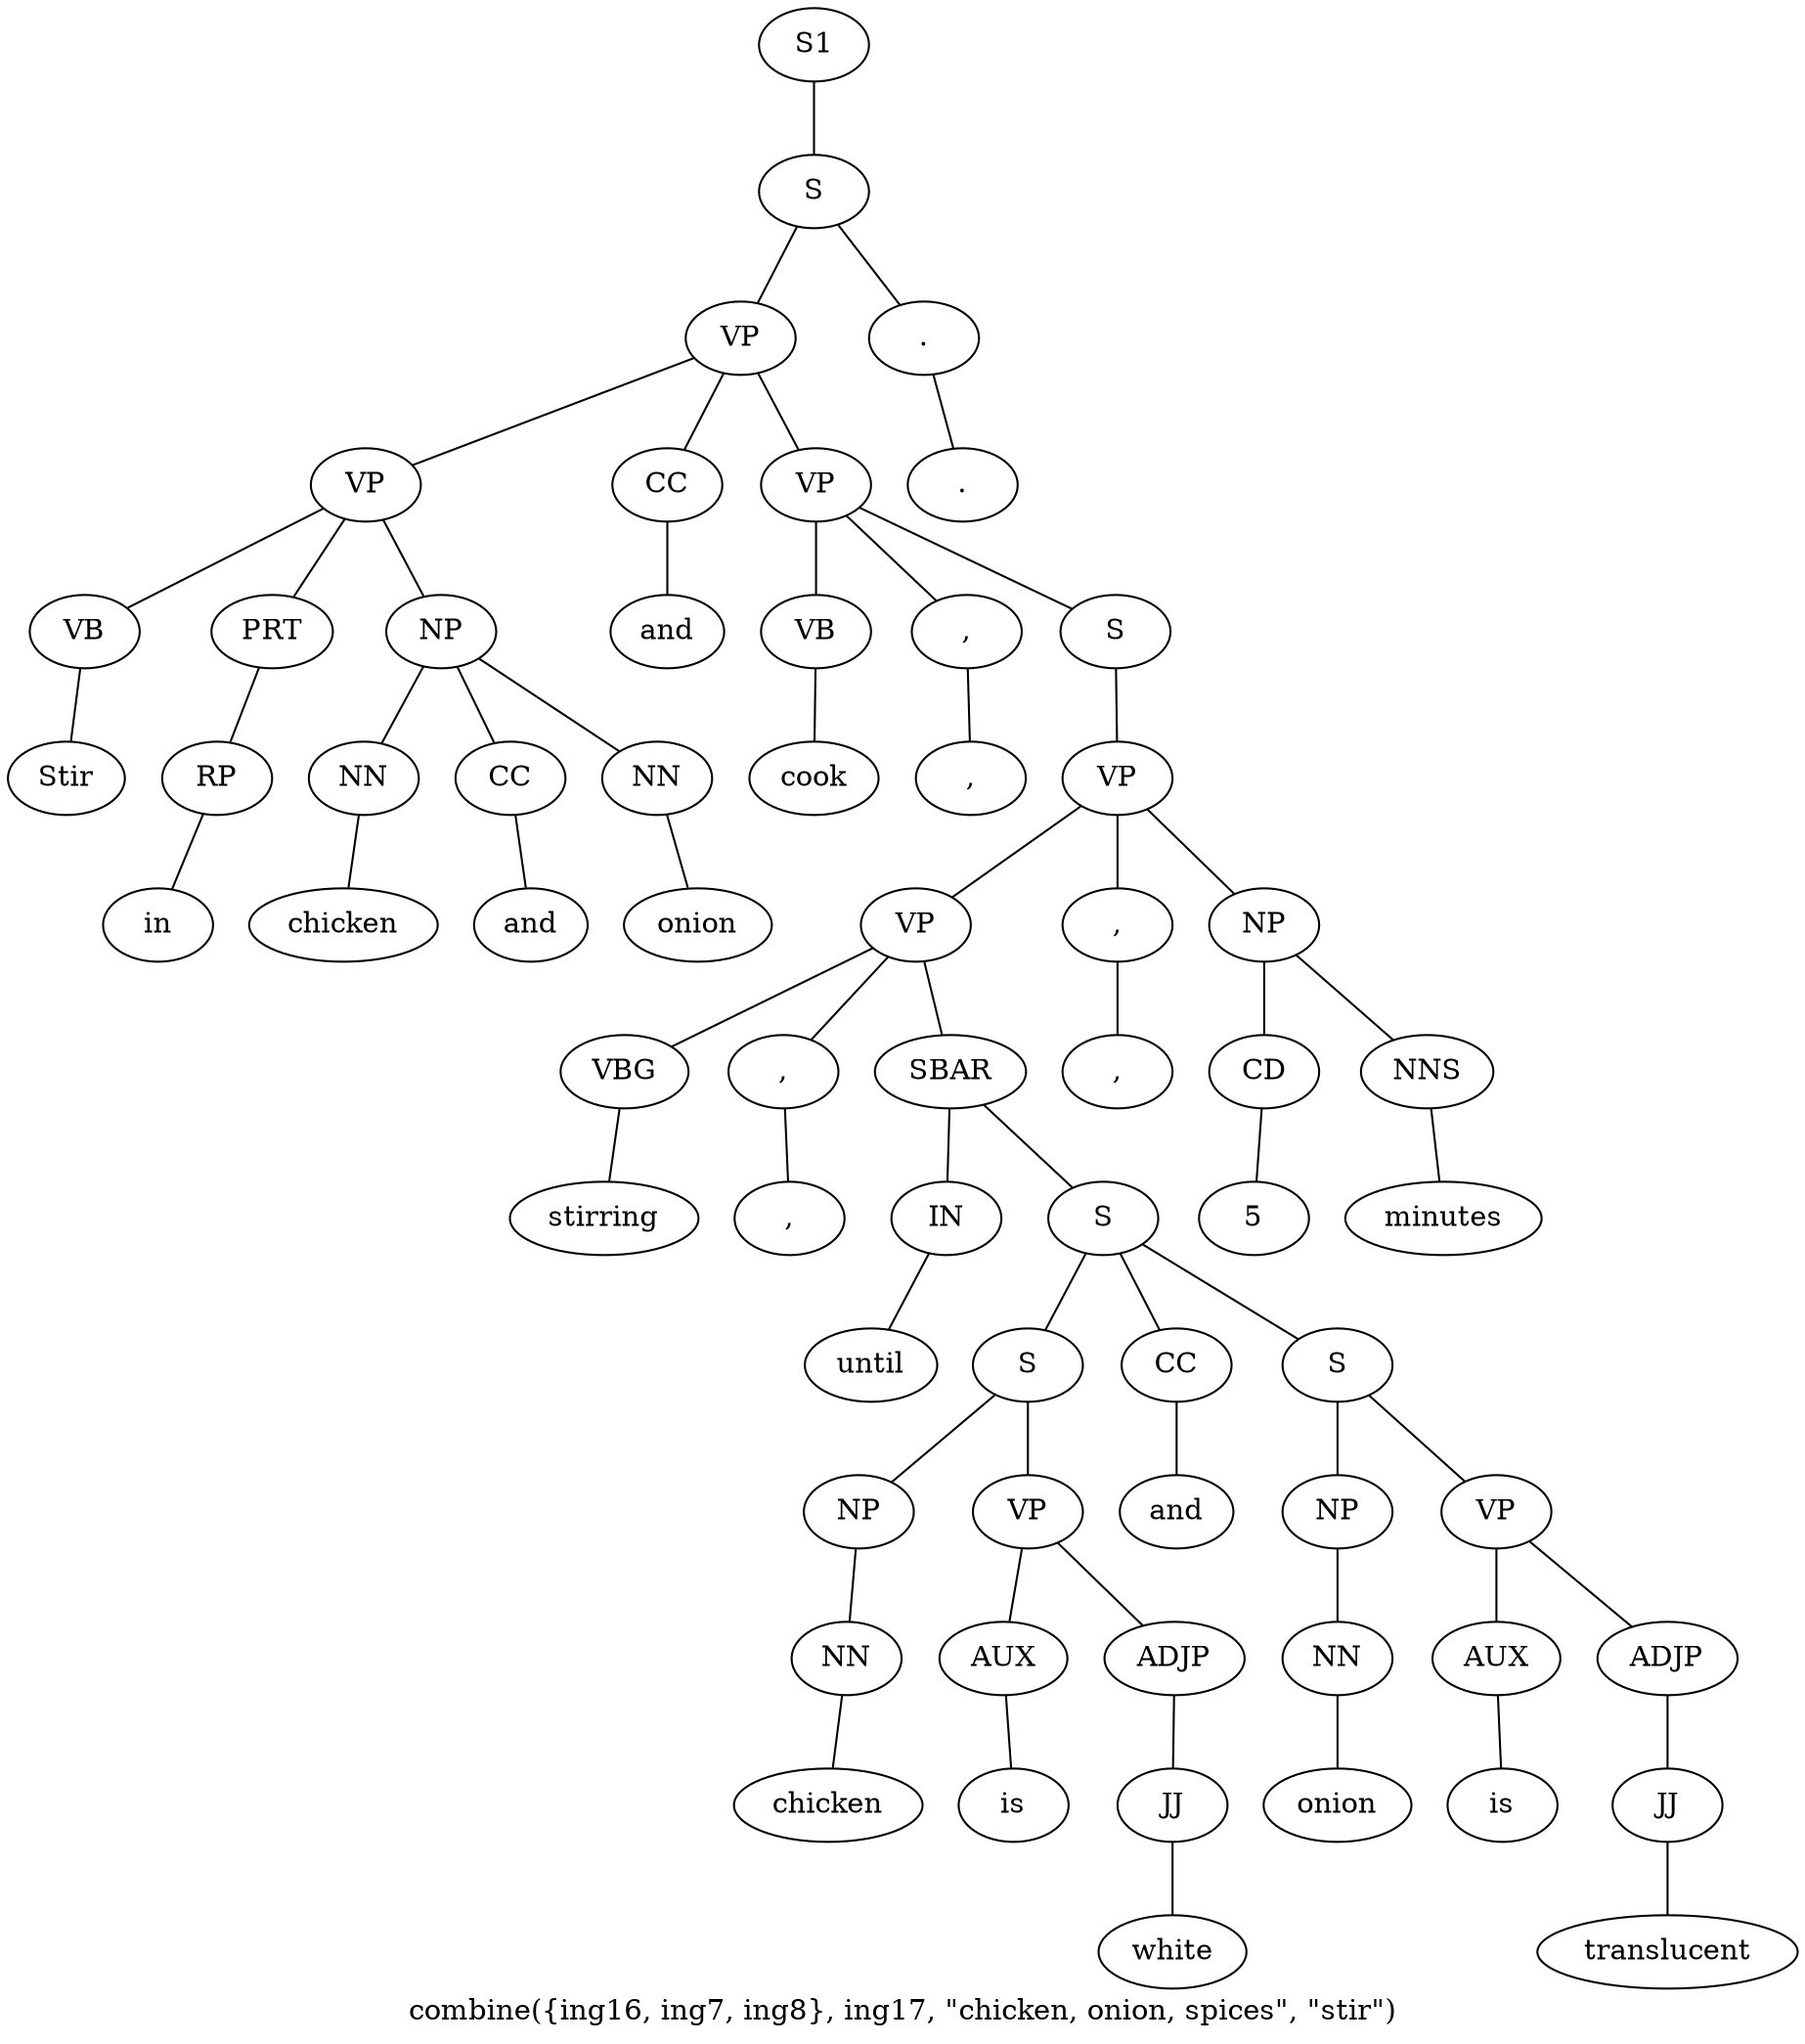 graph SyntaxGraph {
	label = "combine({ing16, ing7, ing8}, ing17, \"chicken, onion, spices\", \"stir\")";
	Node0 [label="S1"];
	Node1 [label="S"];
	Node2 [label="VP"];
	Node3 [label="VP"];
	Node4 [label="VB"];
	Node5 [label="Stir"];
	Node6 [label="PRT"];
	Node7 [label="RP"];
	Node8 [label="in"];
	Node9 [label="NP"];
	Node10 [label="NN"];
	Node11 [label="chicken"];
	Node12 [label="CC"];
	Node13 [label="and"];
	Node14 [label="NN"];
	Node15 [label="onion"];
	Node16 [label="CC"];
	Node17 [label="and"];
	Node18 [label="VP"];
	Node19 [label="VB"];
	Node20 [label="cook"];
	Node21 [label=","];
	Node22 [label=","];
	Node23 [label="S"];
	Node24 [label="VP"];
	Node25 [label="VP"];
	Node26 [label="VBG"];
	Node27 [label="stirring"];
	Node28 [label=","];
	Node29 [label=","];
	Node30 [label="SBAR"];
	Node31 [label="IN"];
	Node32 [label="until"];
	Node33 [label="S"];
	Node34 [label="S"];
	Node35 [label="NP"];
	Node36 [label="NN"];
	Node37 [label="chicken"];
	Node38 [label="VP"];
	Node39 [label="AUX"];
	Node40 [label="is"];
	Node41 [label="ADJP"];
	Node42 [label="JJ"];
	Node43 [label="white"];
	Node44 [label="CC"];
	Node45 [label="and"];
	Node46 [label="S"];
	Node47 [label="NP"];
	Node48 [label="NN"];
	Node49 [label="onion"];
	Node50 [label="VP"];
	Node51 [label="AUX"];
	Node52 [label="is"];
	Node53 [label="ADJP"];
	Node54 [label="JJ"];
	Node55 [label="translucent"];
	Node56 [label=","];
	Node57 [label=","];
	Node58 [label="NP"];
	Node59 [label="CD"];
	Node60 [label="5"];
	Node61 [label="NNS"];
	Node62 [label="minutes"];
	Node63 [label="."];
	Node64 [label="."];

	Node0 -- Node1;
	Node1 -- Node2;
	Node1 -- Node63;
	Node2 -- Node3;
	Node2 -- Node16;
	Node2 -- Node18;
	Node3 -- Node4;
	Node3 -- Node6;
	Node3 -- Node9;
	Node4 -- Node5;
	Node6 -- Node7;
	Node7 -- Node8;
	Node9 -- Node10;
	Node9 -- Node12;
	Node9 -- Node14;
	Node10 -- Node11;
	Node12 -- Node13;
	Node14 -- Node15;
	Node16 -- Node17;
	Node18 -- Node19;
	Node18 -- Node21;
	Node18 -- Node23;
	Node19 -- Node20;
	Node21 -- Node22;
	Node23 -- Node24;
	Node24 -- Node25;
	Node24 -- Node56;
	Node24 -- Node58;
	Node25 -- Node26;
	Node25 -- Node28;
	Node25 -- Node30;
	Node26 -- Node27;
	Node28 -- Node29;
	Node30 -- Node31;
	Node30 -- Node33;
	Node31 -- Node32;
	Node33 -- Node34;
	Node33 -- Node44;
	Node33 -- Node46;
	Node34 -- Node35;
	Node34 -- Node38;
	Node35 -- Node36;
	Node36 -- Node37;
	Node38 -- Node39;
	Node38 -- Node41;
	Node39 -- Node40;
	Node41 -- Node42;
	Node42 -- Node43;
	Node44 -- Node45;
	Node46 -- Node47;
	Node46 -- Node50;
	Node47 -- Node48;
	Node48 -- Node49;
	Node50 -- Node51;
	Node50 -- Node53;
	Node51 -- Node52;
	Node53 -- Node54;
	Node54 -- Node55;
	Node56 -- Node57;
	Node58 -- Node59;
	Node58 -- Node61;
	Node59 -- Node60;
	Node61 -- Node62;
	Node63 -- Node64;
}